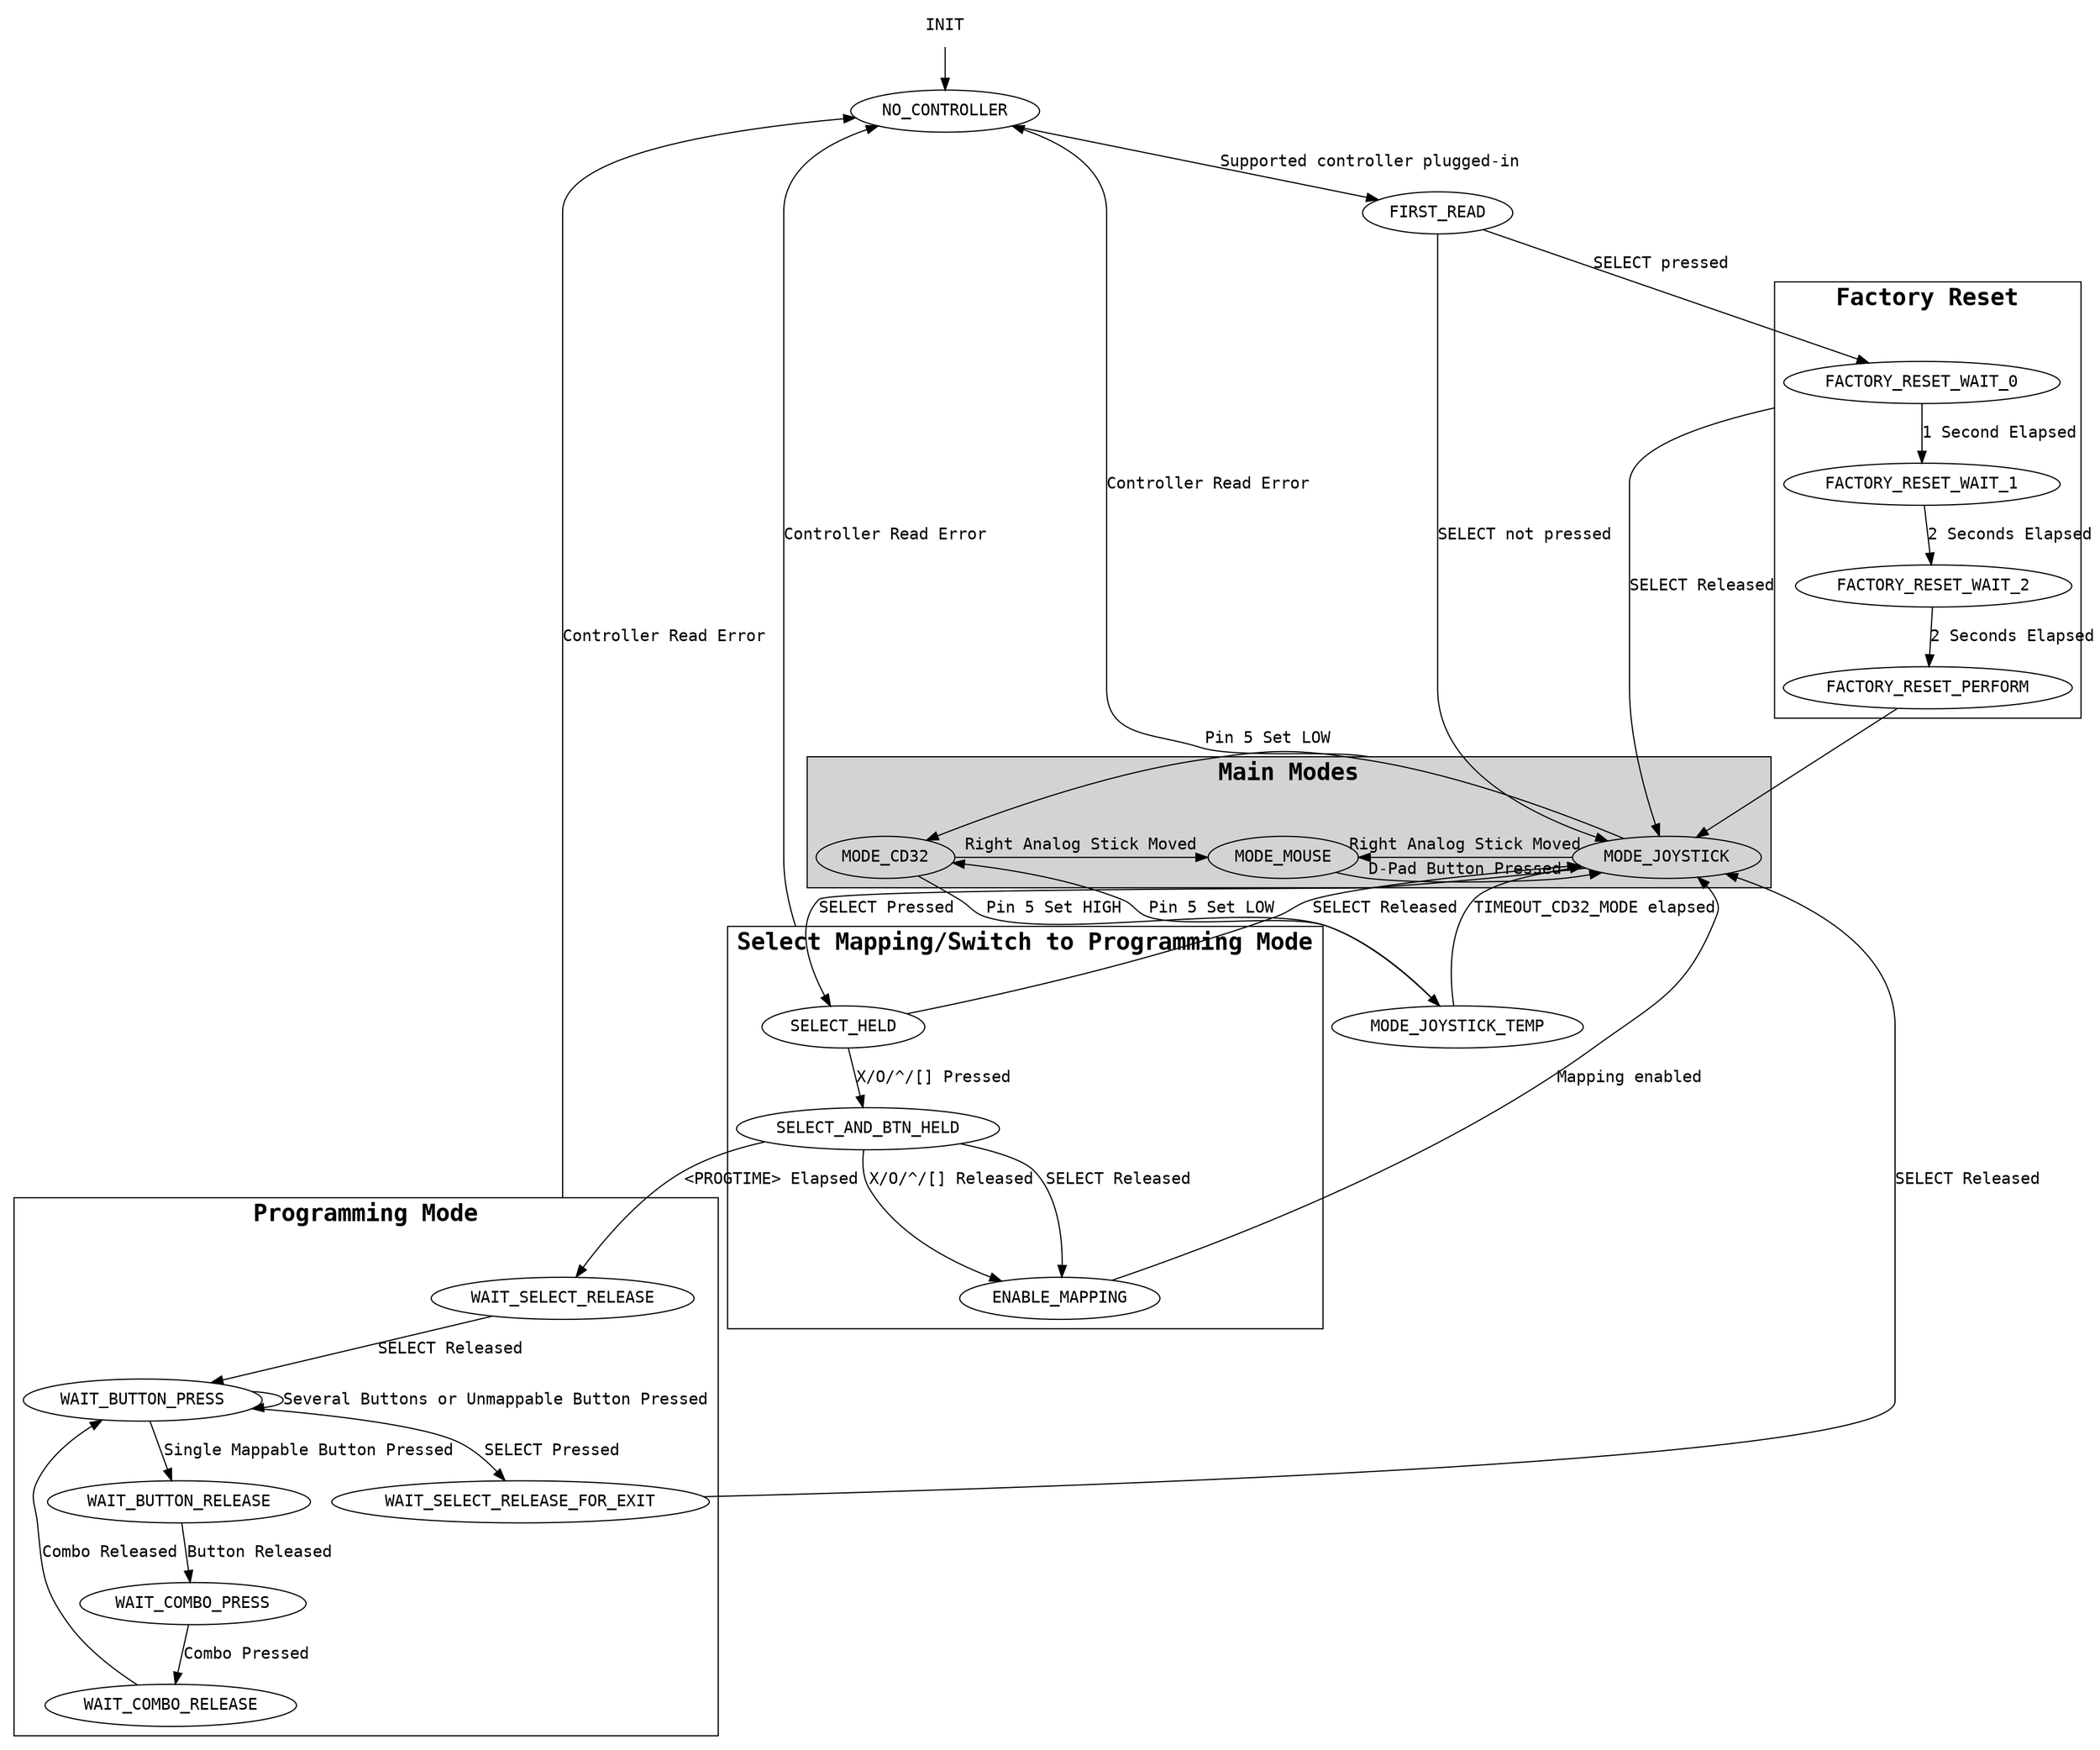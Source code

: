 digraph {
	#ratio = 0.75;

	compound = true;
	newrank = true;
	#splines=line
	edge [splines = "curved"];
	node [fontname = "Courier"];
	edge [fontname = "Courier"];
	#subgraph [fontname = "Courier"];
	clusterrank = "local";
	
	# Initialization
	{
		node [shape = "plaintext"];

		INIT;
	}
	
	NO_CONTROLLER;
	FIRST_READ;

	INIT -> NO_CONTROLLER;
	NO_CONTROLLER -> FIRST_READ [label = "Supported controller plugged-in"];
	FIRST_READ -> FACTORY_RESET_WAIT_0 [label = "SELECT pressed"];
	FIRST_READ -> MODE_JOYSTICK [label = "SELECT not pressed"]

	# Main Mode Transitions
	subgraph "cluster_main" {
		label = "Main Modes";
		fontname = "Courier-bold";
		fontsize = "20pt";
		style = "filled";

		{
			rank="same";
			node [style = "filled"];

			MODE_MOUSE;
			MODE_JOYSTICK;
			MODE_CD32;
		}

		MODE_JOYSTICK -> MODE_MOUSE [label = "Right Analog Stick Moved"];
		MODE_CD32 -> MODE_MOUSE [label = "Right Analog Stick Moved"];
		MODE_MOUSE -> MODE_JOYSTICK [label = "D-Pad Button Pressed"];
		MODE_JOYSTICK -> MODE_CD32 [label = "Pin 5 Set LOW"];
	}

	MODE_CD32 -> MODE_JOYSTICK_TEMP [label = "Pin 5 Set HIGH"];
	MODE_JOYSTICK_TEMP -> MODE_CD32 [label = "Pin 5 Set LOW"];
	MODE_JOYSTICK_TEMP -> MODE_JOYSTICK [label = "TIMEOUT_CD32_MODE elapsed"];

	# This actually represents a transitions valid for all nodes in the cluster
	MODE_JOYSTICK -> NO_CONTROLLER [label = "Controller Read Error", ltail = cluster_main];
	
	subgraph "cluster_progswitch" {
		label = "Select Mapping/Switch to Programming Mode";
		fontname = "Courier-bold";
		fontsize = "20pt";
		
		# States for entering Programming Mode
		SELECT_HELD;
		SELECT_AND_BTN_HELD;
		ENABLE_MAPPING;

		SELECT_HELD -> SELECT_AND_BTN_HELD [label = "X/O/^/[] Pressed"]
		SELECT_AND_BTN_HELD -> ENABLE_MAPPING [label = "X/O/^/[] Released"]
		SELECT_AND_BTN_HELD -> ENABLE_MAPPING [label = "SELECT Released"]
	}

	MODE_JOYSTICK -> SELECT_HELD [label = "SELECT Pressed"]
	SELECT_HELD -> MODE_JOYSTICK [label = "SELECT Released"]
	ENABLE_MAPPING -> MODE_JOYSTICK [label = "Mapping enabled"]
	SELECT_AND_BTN_HELD -> WAIT_SELECT_RELEASE [label = "<PROGTIME> Elapsed"]

	# Again, valid for all nodes in the cluster
	SELECT_HELD -> NO_CONTROLLER [label = "Controller Read Error", ltail = cluster_progswitch];

	subgraph "cluster_progmode" {
		label = "Programming Mode";
		fontname = "Courier-bold";
		fontsize = "20pt";
		
		# Programming Mode States
		WAIT_SELECT_RELEASE;
		WAIT_BUTTON_PRESS;
		WAIT_BUTTON_RELEASE;
		WAIT_COMBO_PRESS;
		WAIT_COMBO_RELEASE;
		WAIT_SELECT_RELEASE_FOR_EXIT;

		WAIT_SELECT_RELEASE -> WAIT_BUTTON_PRESS [label = "SELECT Released"]
		WAIT_BUTTON_PRESS -> WAIT_SELECT_RELEASE_FOR_EXIT [label = "SELECT Pressed"]
		WAIT_BUTTON_PRESS -> WAIT_BUTTON_RELEASE [label = "Single Mappable Button Pressed"]
		WAIT_BUTTON_PRESS -> WAIT_BUTTON_PRESS [label = "Several Buttons or Unmappable Button Pressed"]
		WAIT_BUTTON_RELEASE -> WAIT_COMBO_PRESS [label = "Button Released"]
		WAIT_COMBO_PRESS -> WAIT_COMBO_RELEASE [label = "Combo Pressed"]
		WAIT_COMBO_RELEASE -> WAIT_BUTTON_PRESS [label = "Combo Released"]
	}

	WAIT_SELECT_RELEASE_FOR_EXIT -> MODE_JOYSTICK [label = "SELECT Released"]

	# Guess what??? Valid for all nodes in the cluster
	WAIT_SELECT_RELEASE -> NO_CONTROLLER [label = "Controller Read Error", ltail = cluster_progmode];
	
	subgraph "cluster_reset" {
		label = "Factory Reset";
		fontname = "Courier-bold";
		fontsize = "20pt";
		
		FACTORY_RESET_WAIT_0;
		FACTORY_RESET_WAIT_1;
		FACTORY_RESET_WAIT_2;
		FACTORY_RESET_PERFORM;
		
		FACTORY_RESET_WAIT_0 -> FACTORY_RESET_WAIT_1 [label = "1 Second Elapsed"];
		FACTORY_RESET_WAIT_1 -> FACTORY_RESET_WAIT_2 [label = "2 Seconds Elapsed"];
		FACTORY_RESET_WAIT_2 -> FACTORY_RESET_PERFORM [label = "2 Seconds Elapsed"];
	}
	
	FACTORY_RESET_PERFORM -> MODE_JOYSTICK;
	
	# Valid for all nodes in the cluster
	FACTORY_RESET_WAIT_0 -> MODE_JOYSTICK [label = "SELECT Released", ltail = cluster_reset];
}
